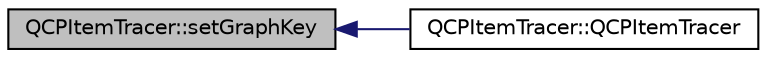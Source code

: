 digraph "QCPItemTracer::setGraphKey"
{
  edge [fontname="Helvetica",fontsize="10",labelfontname="Helvetica",labelfontsize="10"];
  node [fontname="Helvetica",fontsize="10",shape=record];
  rankdir="LR";
  Node103 [label="QCPItemTracer::setGraphKey",height=0.2,width=0.4,color="black", fillcolor="grey75", style="filled", fontcolor="black"];
  Node103 -> Node104 [dir="back",color="midnightblue",fontsize="10",style="solid",fontname="Helvetica"];
  Node104 [label="QCPItemTracer::QCPItemTracer",height=0.2,width=0.4,color="black", fillcolor="white", style="filled",URL="$d9/da3/class_q_c_p_item_tracer.html#adc5ca846eeac323db4aa1fc4081e36be"];
}
